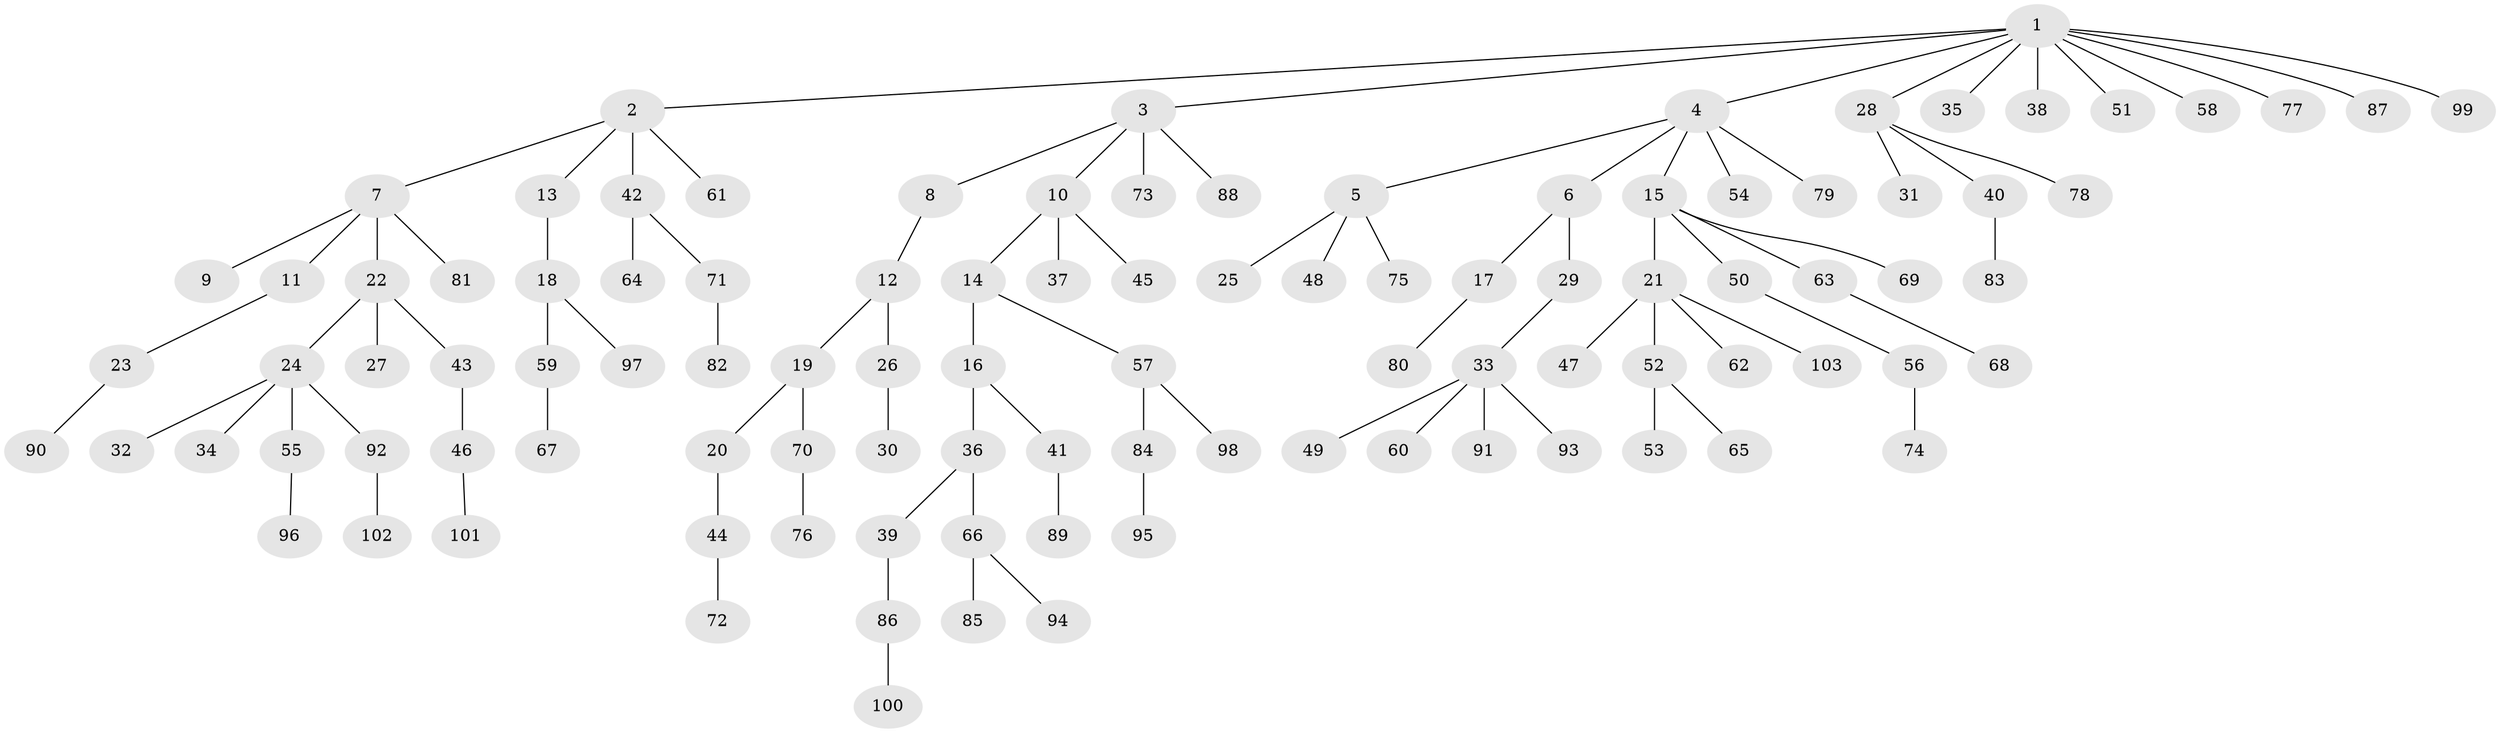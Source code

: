 // Generated by graph-tools (version 1.1) at 2025/11/02/27/25 16:11:25]
// undirected, 103 vertices, 102 edges
graph export_dot {
graph [start="1"]
  node [color=gray90,style=filled];
  1;
  2;
  3;
  4;
  5;
  6;
  7;
  8;
  9;
  10;
  11;
  12;
  13;
  14;
  15;
  16;
  17;
  18;
  19;
  20;
  21;
  22;
  23;
  24;
  25;
  26;
  27;
  28;
  29;
  30;
  31;
  32;
  33;
  34;
  35;
  36;
  37;
  38;
  39;
  40;
  41;
  42;
  43;
  44;
  45;
  46;
  47;
  48;
  49;
  50;
  51;
  52;
  53;
  54;
  55;
  56;
  57;
  58;
  59;
  60;
  61;
  62;
  63;
  64;
  65;
  66;
  67;
  68;
  69;
  70;
  71;
  72;
  73;
  74;
  75;
  76;
  77;
  78;
  79;
  80;
  81;
  82;
  83;
  84;
  85;
  86;
  87;
  88;
  89;
  90;
  91;
  92;
  93;
  94;
  95;
  96;
  97;
  98;
  99;
  100;
  101;
  102;
  103;
  1 -- 2;
  1 -- 3;
  1 -- 4;
  1 -- 28;
  1 -- 35;
  1 -- 38;
  1 -- 51;
  1 -- 58;
  1 -- 77;
  1 -- 87;
  1 -- 99;
  2 -- 7;
  2 -- 13;
  2 -- 42;
  2 -- 61;
  3 -- 8;
  3 -- 10;
  3 -- 73;
  3 -- 88;
  4 -- 5;
  4 -- 6;
  4 -- 15;
  4 -- 54;
  4 -- 79;
  5 -- 25;
  5 -- 48;
  5 -- 75;
  6 -- 17;
  6 -- 29;
  7 -- 9;
  7 -- 11;
  7 -- 22;
  7 -- 81;
  8 -- 12;
  10 -- 14;
  10 -- 37;
  10 -- 45;
  11 -- 23;
  12 -- 19;
  12 -- 26;
  13 -- 18;
  14 -- 16;
  14 -- 57;
  15 -- 21;
  15 -- 50;
  15 -- 63;
  15 -- 69;
  16 -- 36;
  16 -- 41;
  17 -- 80;
  18 -- 59;
  18 -- 97;
  19 -- 20;
  19 -- 70;
  20 -- 44;
  21 -- 47;
  21 -- 52;
  21 -- 62;
  21 -- 103;
  22 -- 24;
  22 -- 27;
  22 -- 43;
  23 -- 90;
  24 -- 32;
  24 -- 34;
  24 -- 55;
  24 -- 92;
  26 -- 30;
  28 -- 31;
  28 -- 40;
  28 -- 78;
  29 -- 33;
  33 -- 49;
  33 -- 60;
  33 -- 91;
  33 -- 93;
  36 -- 39;
  36 -- 66;
  39 -- 86;
  40 -- 83;
  41 -- 89;
  42 -- 64;
  42 -- 71;
  43 -- 46;
  44 -- 72;
  46 -- 101;
  50 -- 56;
  52 -- 53;
  52 -- 65;
  55 -- 96;
  56 -- 74;
  57 -- 84;
  57 -- 98;
  59 -- 67;
  63 -- 68;
  66 -- 85;
  66 -- 94;
  70 -- 76;
  71 -- 82;
  84 -- 95;
  86 -- 100;
  92 -- 102;
}
